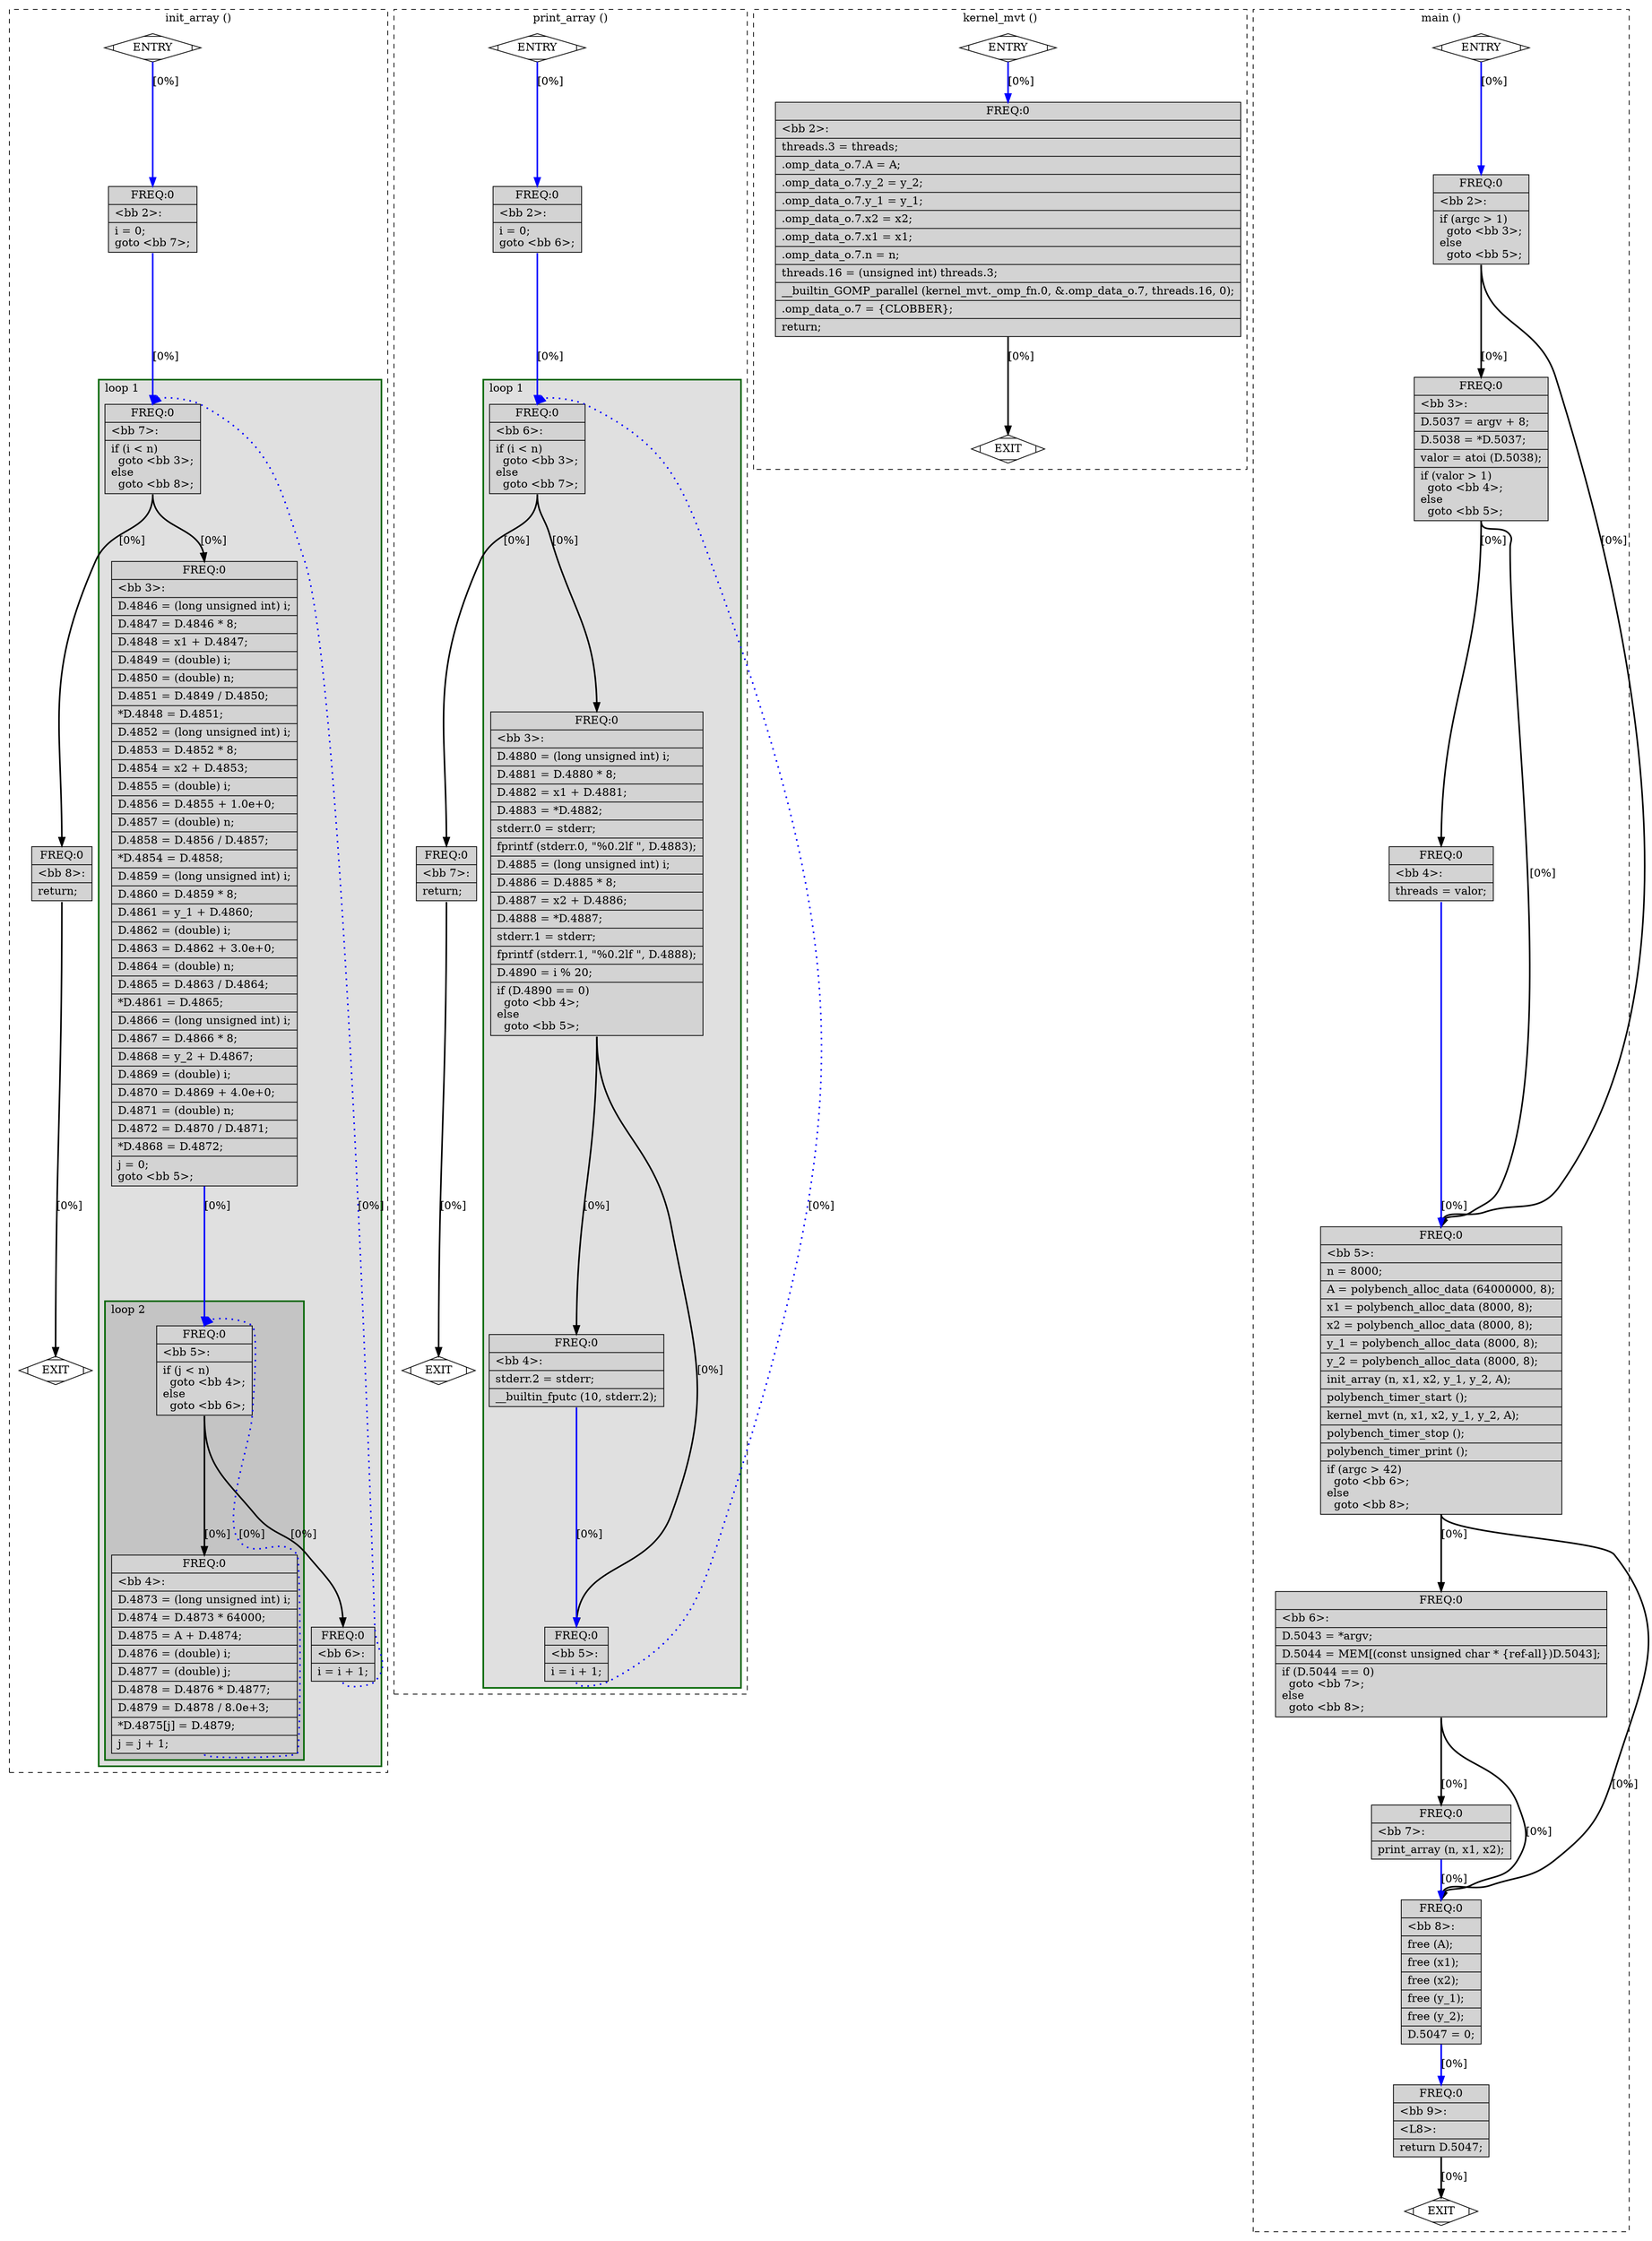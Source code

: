 digraph "mvt_for.c.012t.ompexp" {
overlap=false;
subgraph "cluster_init_array" {
	style="dashed";
	color="black";
	label="init_array ()";
	subgraph cluster_2_1 {
	style="filled";
	color="darkgreen";
	fillcolor="grey88";
	label="loop 1";
	labeljust=l;
	penwidth=2;
	subgraph cluster_2_2 {
	style="filled";
	color="darkgreen";
	fillcolor="grey77";
	label="loop 2";
	labeljust=l;
	penwidth=2;
	fn_2_basic_block_5 [shape=record,style=filled,fillcolor=lightgrey,label="{ FREQ:0 |\<bb\ 5\>:\l\
|if\ (j\ \<\ n)\l\
\ \ goto\ \<bb\ 4\>;\l\
else\l\
\ \ goto\ \<bb\ 6\>;\l\
}"];

	fn_2_basic_block_4 [shape=record,style=filled,fillcolor=lightgrey,label="{ FREQ:0 |\<bb\ 4\>:\l\
|D.4873\ =\ (long\ unsigned\ int)\ i;\l\
|D.4874\ =\ D.4873\ *\ 64000;\l\
|D.4875\ =\ A\ +\ D.4874;\l\
|D.4876\ =\ (double)\ i;\l\
|D.4877\ =\ (double)\ j;\l\
|D.4878\ =\ D.4876\ *\ D.4877;\l\
|D.4879\ =\ D.4878\ /\ 8.0e+3;\l\
|*D.4875[j]\ =\ D.4879;\l\
|j\ =\ j\ +\ 1;\l\
}"];

	}
	fn_2_basic_block_7 [shape=record,style=filled,fillcolor=lightgrey,label="{ FREQ:0 |\<bb\ 7\>:\l\
|if\ (i\ \<\ n)\l\
\ \ goto\ \<bb\ 3\>;\l\
else\l\
\ \ goto\ \<bb\ 8\>;\l\
}"];

	fn_2_basic_block_3 [shape=record,style=filled,fillcolor=lightgrey,label="{ FREQ:0 |\<bb\ 3\>:\l\
|D.4846\ =\ (long\ unsigned\ int)\ i;\l\
|D.4847\ =\ D.4846\ *\ 8;\l\
|D.4848\ =\ x1\ +\ D.4847;\l\
|D.4849\ =\ (double)\ i;\l\
|D.4850\ =\ (double)\ n;\l\
|D.4851\ =\ D.4849\ /\ D.4850;\l\
|*D.4848\ =\ D.4851;\l\
|D.4852\ =\ (long\ unsigned\ int)\ i;\l\
|D.4853\ =\ D.4852\ *\ 8;\l\
|D.4854\ =\ x2\ +\ D.4853;\l\
|D.4855\ =\ (double)\ i;\l\
|D.4856\ =\ D.4855\ +\ 1.0e+0;\l\
|D.4857\ =\ (double)\ n;\l\
|D.4858\ =\ D.4856\ /\ D.4857;\l\
|*D.4854\ =\ D.4858;\l\
|D.4859\ =\ (long\ unsigned\ int)\ i;\l\
|D.4860\ =\ D.4859\ *\ 8;\l\
|D.4861\ =\ y_1\ +\ D.4860;\l\
|D.4862\ =\ (double)\ i;\l\
|D.4863\ =\ D.4862\ +\ 3.0e+0;\l\
|D.4864\ =\ (double)\ n;\l\
|D.4865\ =\ D.4863\ /\ D.4864;\l\
|*D.4861\ =\ D.4865;\l\
|D.4866\ =\ (long\ unsigned\ int)\ i;\l\
|D.4867\ =\ D.4866\ *\ 8;\l\
|D.4868\ =\ y_2\ +\ D.4867;\l\
|D.4869\ =\ (double)\ i;\l\
|D.4870\ =\ D.4869\ +\ 4.0e+0;\l\
|D.4871\ =\ (double)\ n;\l\
|D.4872\ =\ D.4870\ /\ D.4871;\l\
|*D.4868\ =\ D.4872;\l\
|j\ =\ 0;\l\
goto\ \<bb\ 5\>;\l\
}"];

	fn_2_basic_block_6 [shape=record,style=filled,fillcolor=lightgrey,label="{ FREQ:0 |\<bb\ 6\>:\l\
|i\ =\ i\ +\ 1;\l\
}"];

	}
	fn_2_basic_block_0 [shape=Mdiamond,style=filled,fillcolor=white,label="ENTRY"];

	fn_2_basic_block_1 [shape=Mdiamond,style=filled,fillcolor=white,label="EXIT"];

	fn_2_basic_block_2 [shape=record,style=filled,fillcolor=lightgrey,label="{ FREQ:0 |\<bb\ 2\>:\l\
|i\ =\ 0;\l\
goto\ \<bb\ 7\>;\l\
}"];

	fn_2_basic_block_8 [shape=record,style=filled,fillcolor=lightgrey,label="{ FREQ:0 |\<bb\ 8\>:\l\
|return;\l\
}"];

	fn_2_basic_block_0:s -> fn_2_basic_block_2:n [style="solid,bold",color=blue,weight=100,constraint=true, label="[0%]"];
	fn_2_basic_block_2:s -> fn_2_basic_block_7:n [style="solid,bold",color=blue,weight=100,constraint=true, label="[0%]"];
	fn_2_basic_block_3:s -> fn_2_basic_block_5:n [style="solid,bold",color=blue,weight=100,constraint=true, label="[0%]"];
	fn_2_basic_block_4:s -> fn_2_basic_block_5:n [style="dotted,bold",color=blue,weight=10,constraint=false, label="[0%]"];
	fn_2_basic_block_5:s -> fn_2_basic_block_4:n [style="solid,bold",color=black,weight=10,constraint=true, label="[0%]"];
	fn_2_basic_block_5:s -> fn_2_basic_block_6:n [style="solid,bold",color=black,weight=10,constraint=true, label="[0%]"];
	fn_2_basic_block_6:s -> fn_2_basic_block_7:n [style="dotted,bold",color=blue,weight=10,constraint=false, label="[0%]"];
	fn_2_basic_block_7:s -> fn_2_basic_block_3:n [style="solid,bold",color=black,weight=10,constraint=true, label="[0%]"];
	fn_2_basic_block_7:s -> fn_2_basic_block_8:n [style="solid,bold",color=black,weight=10,constraint=true, label="[0%]"];
	fn_2_basic_block_8:s -> fn_2_basic_block_1:n [style="solid,bold",color=black,weight=10,constraint=true, label="[0%]"];
	fn_2_basic_block_0:s -> fn_2_basic_block_1:n [style="invis",constraint=true];
}
subgraph "cluster_print_array" {
	style="dashed";
	color="black";
	label="print_array ()";
	subgraph cluster_3_1 {
	style="filled";
	color="darkgreen";
	fillcolor="grey88";
	label="loop 1";
	labeljust=l;
	penwidth=2;
	fn_3_basic_block_6 [shape=record,style=filled,fillcolor=lightgrey,label="{ FREQ:0 |\<bb\ 6\>:\l\
|if\ (i\ \<\ n)\l\
\ \ goto\ \<bb\ 3\>;\l\
else\l\
\ \ goto\ \<bb\ 7\>;\l\
}"];

	fn_3_basic_block_3 [shape=record,style=filled,fillcolor=lightgrey,label="{ FREQ:0 |\<bb\ 3\>:\l\
|D.4880\ =\ (long\ unsigned\ int)\ i;\l\
|D.4881\ =\ D.4880\ *\ 8;\l\
|D.4882\ =\ x1\ +\ D.4881;\l\
|D.4883\ =\ *D.4882;\l\
|stderr.0\ =\ stderr;\l\
|fprintf\ (stderr.0,\ \"%0.2lf\ \",\ D.4883);\l\
|D.4885\ =\ (long\ unsigned\ int)\ i;\l\
|D.4886\ =\ D.4885\ *\ 8;\l\
|D.4887\ =\ x2\ +\ D.4886;\l\
|D.4888\ =\ *D.4887;\l\
|stderr.1\ =\ stderr;\l\
|fprintf\ (stderr.1,\ \"%0.2lf\ \",\ D.4888);\l\
|D.4890\ =\ i\ %\ 20;\l\
|if\ (D.4890\ ==\ 0)\l\
\ \ goto\ \<bb\ 4\>;\l\
else\l\
\ \ goto\ \<bb\ 5\>;\l\
}"];

	fn_3_basic_block_4 [shape=record,style=filled,fillcolor=lightgrey,label="{ FREQ:0 |\<bb\ 4\>:\l\
|stderr.2\ =\ stderr;\l\
|__builtin_fputc\ (10,\ stderr.2);\l\
}"];

	fn_3_basic_block_5 [shape=record,style=filled,fillcolor=lightgrey,label="{ FREQ:0 |\<bb\ 5\>:\l\
|i\ =\ i\ +\ 1;\l\
}"];

	}
	fn_3_basic_block_0 [shape=Mdiamond,style=filled,fillcolor=white,label="ENTRY"];

	fn_3_basic_block_1 [shape=Mdiamond,style=filled,fillcolor=white,label="EXIT"];

	fn_3_basic_block_2 [shape=record,style=filled,fillcolor=lightgrey,label="{ FREQ:0 |\<bb\ 2\>:\l\
|i\ =\ 0;\l\
goto\ \<bb\ 6\>;\l\
}"];

	fn_3_basic_block_7 [shape=record,style=filled,fillcolor=lightgrey,label="{ FREQ:0 |\<bb\ 7\>:\l\
|return;\l\
}"];

	fn_3_basic_block_0:s -> fn_3_basic_block_2:n [style="solid,bold",color=blue,weight=100,constraint=true, label="[0%]"];
	fn_3_basic_block_2:s -> fn_3_basic_block_6:n [style="solid,bold",color=blue,weight=100,constraint=true, label="[0%]"];
	fn_3_basic_block_3:s -> fn_3_basic_block_4:n [style="solid,bold",color=black,weight=10,constraint=true, label="[0%]"];
	fn_3_basic_block_3:s -> fn_3_basic_block_5:n [style="solid,bold",color=black,weight=10,constraint=true, label="[0%]"];
	fn_3_basic_block_4:s -> fn_3_basic_block_5:n [style="solid,bold",color=blue,weight=100,constraint=true, label="[0%]"];
	fn_3_basic_block_5:s -> fn_3_basic_block_6:n [style="dotted,bold",color=blue,weight=10,constraint=false, label="[0%]"];
	fn_3_basic_block_6:s -> fn_3_basic_block_3:n [style="solid,bold",color=black,weight=10,constraint=true, label="[0%]"];
	fn_3_basic_block_6:s -> fn_3_basic_block_7:n [style="solid,bold",color=black,weight=10,constraint=true, label="[0%]"];
	fn_3_basic_block_7:s -> fn_3_basic_block_1:n [style="solid,bold",color=black,weight=10,constraint=true, label="[0%]"];
	fn_3_basic_block_0:s -> fn_3_basic_block_1:n [style="invis",constraint=true];
}
subgraph "cluster_kernel_mvt" {
	style="dashed";
	color="black";
	label="kernel_mvt ()";
	fn_4_basic_block_0 [shape=Mdiamond,style=filled,fillcolor=white,label="ENTRY"];

	fn_4_basic_block_1 [shape=Mdiamond,style=filled,fillcolor=white,label="EXIT"];

	fn_4_basic_block_2 [shape=record,style=filled,fillcolor=lightgrey,label="{ FREQ:0 |\<bb\ 2\>:\l\
|threads.3\ =\ threads;\l\
|.omp_data_o.7.A\ =\ A;\l\
|.omp_data_o.7.y_2\ =\ y_2;\l\
|.omp_data_o.7.y_1\ =\ y_1;\l\
|.omp_data_o.7.x2\ =\ x2;\l\
|.omp_data_o.7.x1\ =\ x1;\l\
|.omp_data_o.7.n\ =\ n;\l\
|threads.16\ =\ (unsigned\ int)\ threads.3;\l\
|__builtin_GOMP_parallel\ (kernel_mvt._omp_fn.0,\ &.omp_data_o.7,\ threads.16,\ 0);\l\
|.omp_data_o.7\ =\ \{CLOBBER\};\l\
|return;\l\
}"];

	fn_4_basic_block_0:s -> fn_4_basic_block_2:n [style="solid,bold",color=blue,weight=100,constraint=true, label="[0%]"];
	fn_4_basic_block_2:s -> fn_4_basic_block_1:n [style="solid,bold",color=black,weight=10,constraint=true, label="[0%]"];
	fn_4_basic_block_0:s -> fn_4_basic_block_1:n [style="invis",constraint=true];
}
subgraph "cluster_main" {
	style="dashed";
	color="black";
	label="main ()";
	fn_5_basic_block_0 [shape=Mdiamond,style=filled,fillcolor=white,label="ENTRY"];

	fn_5_basic_block_1 [shape=Mdiamond,style=filled,fillcolor=white,label="EXIT"];

	fn_5_basic_block_2 [shape=record,style=filled,fillcolor=lightgrey,label="{ FREQ:0 |\<bb\ 2\>:\l\
|if\ (argc\ \>\ 1)\l\
\ \ goto\ \<bb\ 3\>;\l\
else\l\
\ \ goto\ \<bb\ 5\>;\l\
}"];

	fn_5_basic_block_3 [shape=record,style=filled,fillcolor=lightgrey,label="{ FREQ:0 |\<bb\ 3\>:\l\
|D.5037\ =\ argv\ +\ 8;\l\
|D.5038\ =\ *D.5037;\l\
|valor\ =\ atoi\ (D.5038);\l\
|if\ (valor\ \>\ 1)\l\
\ \ goto\ \<bb\ 4\>;\l\
else\l\
\ \ goto\ \<bb\ 5\>;\l\
}"];

	fn_5_basic_block_4 [shape=record,style=filled,fillcolor=lightgrey,label="{ FREQ:0 |\<bb\ 4\>:\l\
|threads\ =\ valor;\l\
}"];

	fn_5_basic_block_5 [shape=record,style=filled,fillcolor=lightgrey,label="{ FREQ:0 |\<bb\ 5\>:\l\
|n\ =\ 8000;\l\
|A\ =\ polybench_alloc_data\ (64000000,\ 8);\l\
|x1\ =\ polybench_alloc_data\ (8000,\ 8);\l\
|x2\ =\ polybench_alloc_data\ (8000,\ 8);\l\
|y_1\ =\ polybench_alloc_data\ (8000,\ 8);\l\
|y_2\ =\ polybench_alloc_data\ (8000,\ 8);\l\
|init_array\ (n,\ x1,\ x2,\ y_1,\ y_2,\ A);\l\
|polybench_timer_start\ ();\l\
|kernel_mvt\ (n,\ x1,\ x2,\ y_1,\ y_2,\ A);\l\
|polybench_timer_stop\ ();\l\
|polybench_timer_print\ ();\l\
|if\ (argc\ \>\ 42)\l\
\ \ goto\ \<bb\ 6\>;\l\
else\l\
\ \ goto\ \<bb\ 8\>;\l\
}"];

	fn_5_basic_block_6 [shape=record,style=filled,fillcolor=lightgrey,label="{ FREQ:0 |\<bb\ 6\>:\l\
|D.5043\ =\ *argv;\l\
|D.5044\ =\ MEM[(const\ unsigned\ char\ *\ \{ref-all\})D.5043];\l\
|if\ (D.5044\ ==\ 0)\l\
\ \ goto\ \<bb\ 7\>;\l\
else\l\
\ \ goto\ \<bb\ 8\>;\l\
}"];

	fn_5_basic_block_7 [shape=record,style=filled,fillcolor=lightgrey,label="{ FREQ:0 |\<bb\ 7\>:\l\
|print_array\ (n,\ x1,\ x2);\l\
}"];

	fn_5_basic_block_8 [shape=record,style=filled,fillcolor=lightgrey,label="{ FREQ:0 |\<bb\ 8\>:\l\
|free\ (A);\l\
|free\ (x1);\l\
|free\ (x2);\l\
|free\ (y_1);\l\
|free\ (y_2);\l\
|D.5047\ =\ 0;\l\
}"];

	fn_5_basic_block_9 [shape=record,style=filled,fillcolor=lightgrey,label="{ FREQ:0 |\<bb\ 9\>:\l\
|\<L8\>:\l\
|return\ D.5047;\l\
}"];

	fn_5_basic_block_0:s -> fn_5_basic_block_2:n [style="solid,bold",color=blue,weight=100,constraint=true, label="[0%]"];
	fn_5_basic_block_2:s -> fn_5_basic_block_3:n [style="solid,bold",color=black,weight=10,constraint=true, label="[0%]"];
	fn_5_basic_block_2:s -> fn_5_basic_block_5:n [style="solid,bold",color=black,weight=10,constraint=true, label="[0%]"];
	fn_5_basic_block_3:s -> fn_5_basic_block_4:n [style="solid,bold",color=black,weight=10,constraint=true, label="[0%]"];
	fn_5_basic_block_3:s -> fn_5_basic_block_5:n [style="solid,bold",color=black,weight=10,constraint=true, label="[0%]"];
	fn_5_basic_block_4:s -> fn_5_basic_block_5:n [style="solid,bold",color=blue,weight=100,constraint=true, label="[0%]"];
	fn_5_basic_block_5:s -> fn_5_basic_block_6:n [style="solid,bold",color=black,weight=10,constraint=true, label="[0%]"];
	fn_5_basic_block_5:s -> fn_5_basic_block_8:n [style="solid,bold",color=black,weight=10,constraint=true, label="[0%]"];
	fn_5_basic_block_6:s -> fn_5_basic_block_7:n [style="solid,bold",color=black,weight=10,constraint=true, label="[0%]"];
	fn_5_basic_block_6:s -> fn_5_basic_block_8:n [style="solid,bold",color=black,weight=10,constraint=true, label="[0%]"];
	fn_5_basic_block_7:s -> fn_5_basic_block_8:n [style="solid,bold",color=blue,weight=100,constraint=true, label="[0%]"];
	fn_5_basic_block_8:s -> fn_5_basic_block_9:n [style="solid,bold",color=blue,weight=100,constraint=true, label="[0%]"];
	fn_5_basic_block_9:s -> fn_5_basic_block_1:n [style="solid,bold",color=black,weight=10,constraint=true, label="[0%]"];
	fn_5_basic_block_0:s -> fn_5_basic_block_1:n [style="invis",constraint=true];
}
}
